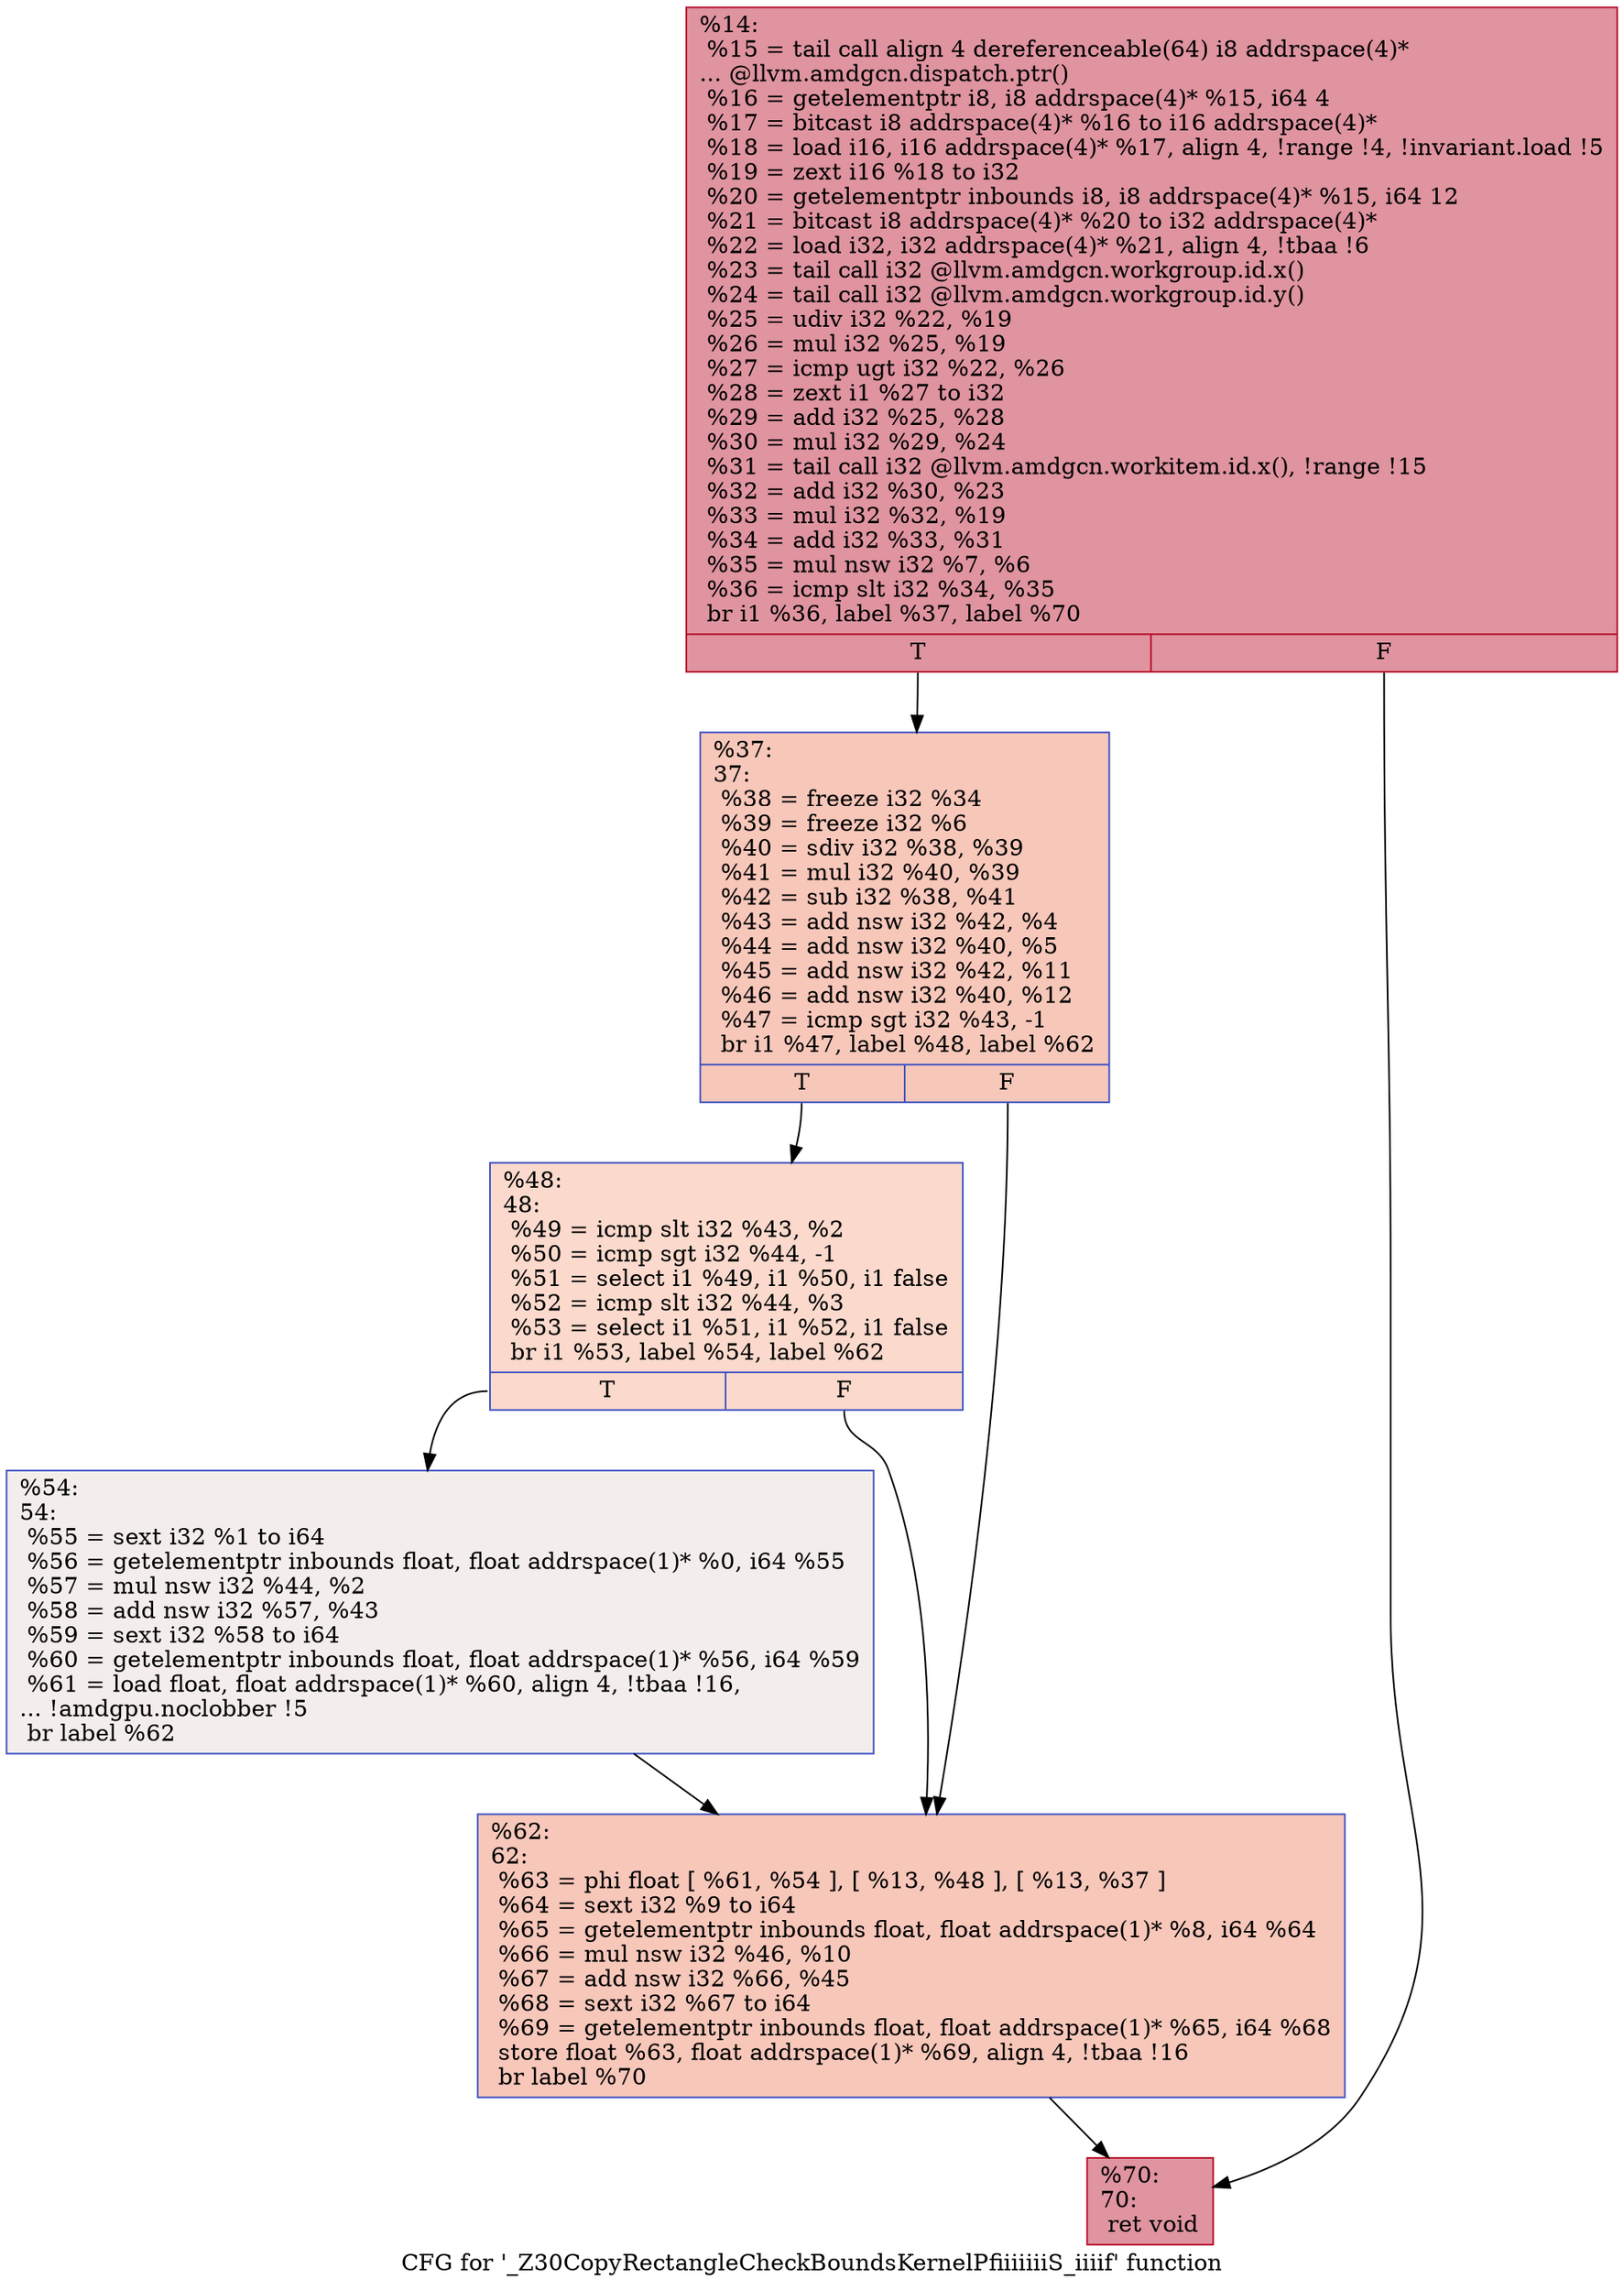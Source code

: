 digraph "CFG for '_Z30CopyRectangleCheckBoundsKernelPfiiiiiiiS_iiiif' function" {
	label="CFG for '_Z30CopyRectangleCheckBoundsKernelPfiiiiiiiS_iiiif' function";

	Node0x48d1f10 [shape=record,color="#b70d28ff", style=filled, fillcolor="#b70d2870",label="{%14:\l  %15 = tail call align 4 dereferenceable(64) i8 addrspace(4)*\l... @llvm.amdgcn.dispatch.ptr()\l  %16 = getelementptr i8, i8 addrspace(4)* %15, i64 4\l  %17 = bitcast i8 addrspace(4)* %16 to i16 addrspace(4)*\l  %18 = load i16, i16 addrspace(4)* %17, align 4, !range !4, !invariant.load !5\l  %19 = zext i16 %18 to i32\l  %20 = getelementptr inbounds i8, i8 addrspace(4)* %15, i64 12\l  %21 = bitcast i8 addrspace(4)* %20 to i32 addrspace(4)*\l  %22 = load i32, i32 addrspace(4)* %21, align 4, !tbaa !6\l  %23 = tail call i32 @llvm.amdgcn.workgroup.id.x()\l  %24 = tail call i32 @llvm.amdgcn.workgroup.id.y()\l  %25 = udiv i32 %22, %19\l  %26 = mul i32 %25, %19\l  %27 = icmp ugt i32 %22, %26\l  %28 = zext i1 %27 to i32\l  %29 = add i32 %25, %28\l  %30 = mul i32 %29, %24\l  %31 = tail call i32 @llvm.amdgcn.workitem.id.x(), !range !15\l  %32 = add i32 %30, %23\l  %33 = mul i32 %32, %19\l  %34 = add i32 %33, %31\l  %35 = mul nsw i32 %7, %6\l  %36 = icmp slt i32 %34, %35\l  br i1 %36, label %37, label %70\l|{<s0>T|<s1>F}}"];
	Node0x48d1f10:s0 -> Node0x48d3540;
	Node0x48d1f10:s1 -> Node0x48d55d0;
	Node0x48d3540 [shape=record,color="#3d50c3ff", style=filled, fillcolor="#ec7f6370",label="{%37:\l37:                                               \l  %38 = freeze i32 %34\l  %39 = freeze i32 %6\l  %40 = sdiv i32 %38, %39\l  %41 = mul i32 %40, %39\l  %42 = sub i32 %38, %41\l  %43 = add nsw i32 %42, %4\l  %44 = add nsw i32 %40, %5\l  %45 = add nsw i32 %42, %11\l  %46 = add nsw i32 %40, %12\l  %47 = icmp sgt i32 %43, -1\l  br i1 %47, label %48, label %62\l|{<s0>T|<s1>F}}"];
	Node0x48d3540:s0 -> Node0x48d5c70;
	Node0x48d3540:s1 -> Node0x48d5cc0;
	Node0x48d5c70 [shape=record,color="#3d50c3ff", style=filled, fillcolor="#f7ac8e70",label="{%48:\l48:                                               \l  %49 = icmp slt i32 %43, %2\l  %50 = icmp sgt i32 %44, -1\l  %51 = select i1 %49, i1 %50, i1 false\l  %52 = icmp slt i32 %44, %3\l  %53 = select i1 %51, i1 %52, i1 false\l  br i1 %53, label %54, label %62\l|{<s0>T|<s1>F}}"];
	Node0x48d5c70:s0 -> Node0x48d6110;
	Node0x48d5c70:s1 -> Node0x48d5cc0;
	Node0x48d6110 [shape=record,color="#3d50c3ff", style=filled, fillcolor="#e3d9d370",label="{%54:\l54:                                               \l  %55 = sext i32 %1 to i64\l  %56 = getelementptr inbounds float, float addrspace(1)* %0, i64 %55\l  %57 = mul nsw i32 %44, %2\l  %58 = add nsw i32 %57, %43\l  %59 = sext i32 %58 to i64\l  %60 = getelementptr inbounds float, float addrspace(1)* %56, i64 %59\l  %61 = load float, float addrspace(1)* %60, align 4, !tbaa !16,\l... !amdgpu.noclobber !5\l  br label %62\l}"];
	Node0x48d6110 -> Node0x48d5cc0;
	Node0x48d5cc0 [shape=record,color="#3d50c3ff", style=filled, fillcolor="#ec7f6370",label="{%62:\l62:                                               \l  %63 = phi float [ %61, %54 ], [ %13, %48 ], [ %13, %37 ]\l  %64 = sext i32 %9 to i64\l  %65 = getelementptr inbounds float, float addrspace(1)* %8, i64 %64\l  %66 = mul nsw i32 %46, %10\l  %67 = add nsw i32 %66, %45\l  %68 = sext i32 %67 to i64\l  %69 = getelementptr inbounds float, float addrspace(1)* %65, i64 %68\l  store float %63, float addrspace(1)* %69, align 4, !tbaa !16\l  br label %70\l}"];
	Node0x48d5cc0 -> Node0x48d55d0;
	Node0x48d55d0 [shape=record,color="#b70d28ff", style=filled, fillcolor="#b70d2870",label="{%70:\l70:                                               \l  ret void\l}"];
}
